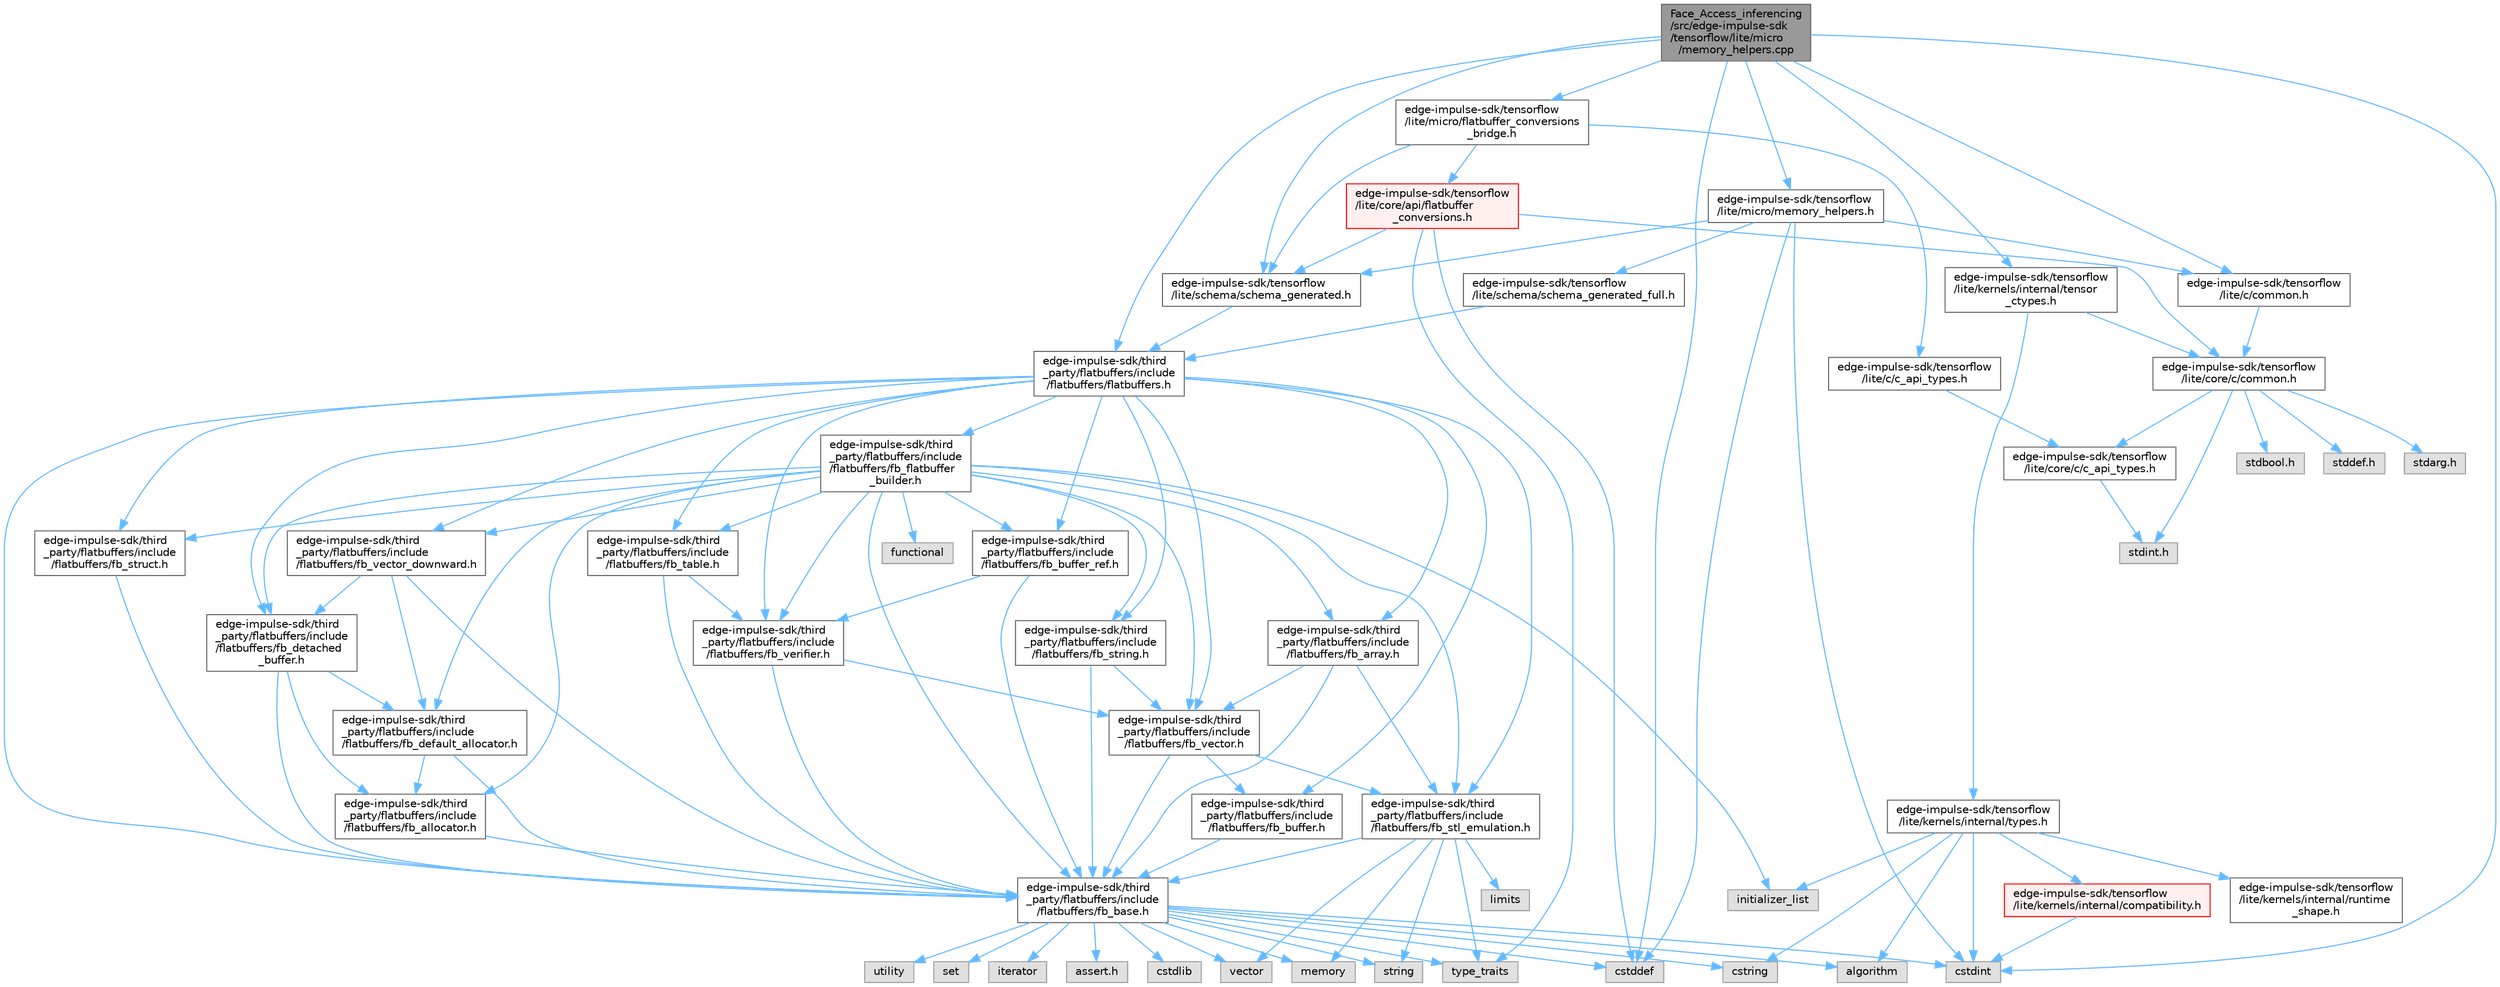 digraph "Face_Access_inferencing/src/edge-impulse-sdk/tensorflow/lite/micro/memory_helpers.cpp"
{
 // LATEX_PDF_SIZE
  bgcolor="transparent";
  edge [fontname=Helvetica,fontsize=10,labelfontname=Helvetica,labelfontsize=10];
  node [fontname=Helvetica,fontsize=10,shape=box,height=0.2,width=0.4];
  Node1 [id="Node000001",label="Face_Access_inferencing\l/src/edge-impulse-sdk\l/tensorflow/lite/micro\l/memory_helpers.cpp",height=0.2,width=0.4,color="gray40", fillcolor="grey60", style="filled", fontcolor="black",tooltip=" "];
  Node1 -> Node2 [id="edge112_Node000001_Node000002",color="steelblue1",style="solid",tooltip=" "];
  Node2 [id="Node000002",label="edge-impulse-sdk/tensorflow\l/lite/micro/memory_helpers.h",height=0.2,width=0.4,color="grey40", fillcolor="white", style="filled",URL="$_face___access__inferencing_2src_2edge-impulse-sdk_2tensorflow_2lite_2micro_2memory__helpers_8h.html",tooltip=" "];
  Node2 -> Node3 [id="edge113_Node000002_Node000003",color="steelblue1",style="solid",tooltip=" "];
  Node3 [id="Node000003",label="cstddef",height=0.2,width=0.4,color="grey60", fillcolor="#E0E0E0", style="filled",tooltip=" "];
  Node2 -> Node4 [id="edge114_Node000002_Node000004",color="steelblue1",style="solid",tooltip=" "];
  Node4 [id="Node000004",label="cstdint",height=0.2,width=0.4,color="grey60", fillcolor="#E0E0E0", style="filled",tooltip=" "];
  Node2 -> Node5 [id="edge115_Node000002_Node000005",color="steelblue1",style="solid",tooltip=" "];
  Node5 [id="Node000005",label="edge-impulse-sdk/tensorflow\l/lite/c/common.h",height=0.2,width=0.4,color="grey40", fillcolor="white", style="filled",URL="$_face___access__inferencing_2src_2edge-impulse-sdk_2tensorflow_2lite_2c_2common_8h.html",tooltip=" "];
  Node5 -> Node6 [id="edge116_Node000005_Node000006",color="steelblue1",style="solid",tooltip=" "];
  Node6 [id="Node000006",label="edge-impulse-sdk/tensorflow\l/lite/core/c/common.h",height=0.2,width=0.4,color="grey40", fillcolor="white", style="filled",URL="$_face___access__inferencing_2src_2edge-impulse-sdk_2tensorflow_2lite_2core_2c_2common_8h.html",tooltip=" "];
  Node6 -> Node7 [id="edge117_Node000006_Node000007",color="steelblue1",style="solid",tooltip=" "];
  Node7 [id="Node000007",label="stdarg.h",height=0.2,width=0.4,color="grey60", fillcolor="#E0E0E0", style="filled",tooltip=" "];
  Node6 -> Node8 [id="edge118_Node000006_Node000008",color="steelblue1",style="solid",tooltip=" "];
  Node8 [id="Node000008",label="stdbool.h",height=0.2,width=0.4,color="grey60", fillcolor="#E0E0E0", style="filled",tooltip=" "];
  Node6 -> Node9 [id="edge119_Node000006_Node000009",color="steelblue1",style="solid",tooltip=" "];
  Node9 [id="Node000009",label="stddef.h",height=0.2,width=0.4,color="grey60", fillcolor="#E0E0E0", style="filled",tooltip=" "];
  Node6 -> Node10 [id="edge120_Node000006_Node000010",color="steelblue1",style="solid",tooltip=" "];
  Node10 [id="Node000010",label="stdint.h",height=0.2,width=0.4,color="grey60", fillcolor="#E0E0E0", style="filled",tooltip=" "];
  Node6 -> Node11 [id="edge121_Node000006_Node000011",color="steelblue1",style="solid",tooltip=" "];
  Node11 [id="Node000011",label="edge-impulse-sdk/tensorflow\l/lite/core/c/c_api_types.h",height=0.2,width=0.4,color="grey40", fillcolor="white", style="filled",URL="$_face___access__inferencing_2src_2edge-impulse-sdk_2tensorflow_2lite_2core_2c_2c__api__types_8h.html",tooltip=" "];
  Node11 -> Node10 [id="edge122_Node000011_Node000010",color="steelblue1",style="solid",tooltip=" "];
  Node2 -> Node12 [id="edge123_Node000002_Node000012",color="steelblue1",style="solid",tooltip=" "];
  Node12 [id="Node000012",label="edge-impulse-sdk/tensorflow\l/lite/schema/schema_generated.h",height=0.2,width=0.4,color="grey40", fillcolor="white", style="filled",URL="$_face___access__inferencing_2src_2edge-impulse-sdk_2tensorflow_2lite_2schema_2schema__generated_8h.html",tooltip=" "];
  Node12 -> Node13 [id="edge124_Node000012_Node000013",color="steelblue1",style="solid",tooltip=" "];
  Node13 [id="Node000013",label="edge-impulse-sdk/third\l_party/flatbuffers/include\l/flatbuffers/flatbuffers.h",height=0.2,width=0.4,color="grey40", fillcolor="white", style="filled",URL="$_face___access__inferencing_2src_2edge-impulse-sdk_2third__party_2flatbuffers_2include_2flatbuffers_2flatbuffers_8h.html",tooltip=" "];
  Node13 -> Node14 [id="edge125_Node000013_Node000014",color="steelblue1",style="solid",tooltip=" "];
  Node14 [id="Node000014",label="edge-impulse-sdk/third\l_party/flatbuffers/include\l/flatbuffers/fb_array.h",height=0.2,width=0.4,color="grey40", fillcolor="white", style="filled",URL="$fb__array_8h.html",tooltip=" "];
  Node14 -> Node15 [id="edge126_Node000014_Node000015",color="steelblue1",style="solid",tooltip=" "];
  Node15 [id="Node000015",label="edge-impulse-sdk/third\l_party/flatbuffers/include\l/flatbuffers/fb_base.h",height=0.2,width=0.4,color="grey40", fillcolor="white", style="filled",URL="$fb__base_8h.html",tooltip=" "];
  Node15 -> Node16 [id="edge127_Node000015_Node000016",color="steelblue1",style="solid",tooltip=" "];
  Node16 [id="Node000016",label="assert.h",height=0.2,width=0.4,color="grey60", fillcolor="#E0E0E0", style="filled",tooltip=" "];
  Node15 -> Node4 [id="edge128_Node000015_Node000004",color="steelblue1",style="solid",tooltip=" "];
  Node15 -> Node3 [id="edge129_Node000015_Node000003",color="steelblue1",style="solid",tooltip=" "];
  Node15 -> Node17 [id="edge130_Node000015_Node000017",color="steelblue1",style="solid",tooltip=" "];
  Node17 [id="Node000017",label="cstdlib",height=0.2,width=0.4,color="grey60", fillcolor="#E0E0E0", style="filled",tooltip=" "];
  Node15 -> Node18 [id="edge131_Node000015_Node000018",color="steelblue1",style="solid",tooltip=" "];
  Node18 [id="Node000018",label="cstring",height=0.2,width=0.4,color="grey60", fillcolor="#E0E0E0", style="filled",tooltip=" "];
  Node15 -> Node19 [id="edge132_Node000015_Node000019",color="steelblue1",style="solid",tooltip=" "];
  Node19 [id="Node000019",label="utility",height=0.2,width=0.4,color="grey60", fillcolor="#E0E0E0", style="filled",tooltip=" "];
  Node15 -> Node20 [id="edge133_Node000015_Node000020",color="steelblue1",style="solid",tooltip=" "];
  Node20 [id="Node000020",label="string",height=0.2,width=0.4,color="grey60", fillcolor="#E0E0E0", style="filled",tooltip=" "];
  Node15 -> Node21 [id="edge134_Node000015_Node000021",color="steelblue1",style="solid",tooltip=" "];
  Node21 [id="Node000021",label="type_traits",height=0.2,width=0.4,color="grey60", fillcolor="#E0E0E0", style="filled",tooltip=" "];
  Node15 -> Node22 [id="edge135_Node000015_Node000022",color="steelblue1",style="solid",tooltip=" "];
  Node22 [id="Node000022",label="vector",height=0.2,width=0.4,color="grey60", fillcolor="#E0E0E0", style="filled",tooltip=" "];
  Node15 -> Node23 [id="edge136_Node000015_Node000023",color="steelblue1",style="solid",tooltip=" "];
  Node23 [id="Node000023",label="set",height=0.2,width=0.4,color="grey60", fillcolor="#E0E0E0", style="filled",tooltip=" "];
  Node15 -> Node24 [id="edge137_Node000015_Node000024",color="steelblue1",style="solid",tooltip=" "];
  Node24 [id="Node000024",label="algorithm",height=0.2,width=0.4,color="grey60", fillcolor="#E0E0E0", style="filled",tooltip=" "];
  Node15 -> Node25 [id="edge138_Node000015_Node000025",color="steelblue1",style="solid",tooltip=" "];
  Node25 [id="Node000025",label="iterator",height=0.2,width=0.4,color="grey60", fillcolor="#E0E0E0", style="filled",tooltip=" "];
  Node15 -> Node26 [id="edge139_Node000015_Node000026",color="steelblue1",style="solid",tooltip=" "];
  Node26 [id="Node000026",label="memory",height=0.2,width=0.4,color="grey60", fillcolor="#E0E0E0", style="filled",tooltip=" "];
  Node14 -> Node27 [id="edge140_Node000014_Node000027",color="steelblue1",style="solid",tooltip=" "];
  Node27 [id="Node000027",label="edge-impulse-sdk/third\l_party/flatbuffers/include\l/flatbuffers/fb_stl_emulation.h",height=0.2,width=0.4,color="grey40", fillcolor="white", style="filled",URL="$fb__stl__emulation_8h.html",tooltip=" "];
  Node27 -> Node15 [id="edge141_Node000027_Node000015",color="steelblue1",style="solid",tooltip=" "];
  Node27 -> Node20 [id="edge142_Node000027_Node000020",color="steelblue1",style="solid",tooltip=" "];
  Node27 -> Node21 [id="edge143_Node000027_Node000021",color="steelblue1",style="solid",tooltip=" "];
  Node27 -> Node22 [id="edge144_Node000027_Node000022",color="steelblue1",style="solid",tooltip=" "];
  Node27 -> Node26 [id="edge145_Node000027_Node000026",color="steelblue1",style="solid",tooltip=" "];
  Node27 -> Node28 [id="edge146_Node000027_Node000028",color="steelblue1",style="solid",tooltip=" "];
  Node28 [id="Node000028",label="limits",height=0.2,width=0.4,color="grey60", fillcolor="#E0E0E0", style="filled",tooltip=" "];
  Node14 -> Node29 [id="edge147_Node000014_Node000029",color="steelblue1",style="solid",tooltip=" "];
  Node29 [id="Node000029",label="edge-impulse-sdk/third\l_party/flatbuffers/include\l/flatbuffers/fb_vector.h",height=0.2,width=0.4,color="grey40", fillcolor="white", style="filled",URL="$fb__vector_8h.html",tooltip=" "];
  Node29 -> Node15 [id="edge148_Node000029_Node000015",color="steelblue1",style="solid",tooltip=" "];
  Node29 -> Node30 [id="edge149_Node000029_Node000030",color="steelblue1",style="solid",tooltip=" "];
  Node30 [id="Node000030",label="edge-impulse-sdk/third\l_party/flatbuffers/include\l/flatbuffers/fb_buffer.h",height=0.2,width=0.4,color="grey40", fillcolor="white", style="filled",URL="$fb__buffer_8h.html",tooltip=" "];
  Node30 -> Node15 [id="edge150_Node000030_Node000015",color="steelblue1",style="solid",tooltip=" "];
  Node29 -> Node27 [id="edge151_Node000029_Node000027",color="steelblue1",style="solid",tooltip=" "];
  Node13 -> Node15 [id="edge152_Node000013_Node000015",color="steelblue1",style="solid",tooltip=" "];
  Node13 -> Node30 [id="edge153_Node000013_Node000030",color="steelblue1",style="solid",tooltip=" "];
  Node13 -> Node31 [id="edge154_Node000013_Node000031",color="steelblue1",style="solid",tooltip=" "];
  Node31 [id="Node000031",label="edge-impulse-sdk/third\l_party/flatbuffers/include\l/flatbuffers/fb_buffer_ref.h",height=0.2,width=0.4,color="grey40", fillcolor="white", style="filled",URL="$fb__buffer__ref_8h.html",tooltip=" "];
  Node31 -> Node15 [id="edge155_Node000031_Node000015",color="steelblue1",style="solid",tooltip=" "];
  Node31 -> Node32 [id="edge156_Node000031_Node000032",color="steelblue1",style="solid",tooltip=" "];
  Node32 [id="Node000032",label="edge-impulse-sdk/third\l_party/flatbuffers/include\l/flatbuffers/fb_verifier.h",height=0.2,width=0.4,color="grey40", fillcolor="white", style="filled",URL="$fb__verifier_8h.html",tooltip=" "];
  Node32 -> Node15 [id="edge157_Node000032_Node000015",color="steelblue1",style="solid",tooltip=" "];
  Node32 -> Node29 [id="edge158_Node000032_Node000029",color="steelblue1",style="solid",tooltip=" "];
  Node13 -> Node33 [id="edge159_Node000013_Node000033",color="steelblue1",style="solid",tooltip=" "];
  Node33 [id="Node000033",label="edge-impulse-sdk/third\l_party/flatbuffers/include\l/flatbuffers/fb_detached\l_buffer.h",height=0.2,width=0.4,color="grey40", fillcolor="white", style="filled",URL="$fb__detached__buffer_8h.html",tooltip=" "];
  Node33 -> Node34 [id="edge160_Node000033_Node000034",color="steelblue1",style="solid",tooltip=" "];
  Node34 [id="Node000034",label="edge-impulse-sdk/third\l_party/flatbuffers/include\l/flatbuffers/fb_allocator.h",height=0.2,width=0.4,color="grey40", fillcolor="white", style="filled",URL="$fb__allocator_8h.html",tooltip=" "];
  Node34 -> Node15 [id="edge161_Node000034_Node000015",color="steelblue1",style="solid",tooltip=" "];
  Node33 -> Node15 [id="edge162_Node000033_Node000015",color="steelblue1",style="solid",tooltip=" "];
  Node33 -> Node35 [id="edge163_Node000033_Node000035",color="steelblue1",style="solid",tooltip=" "];
  Node35 [id="Node000035",label="edge-impulse-sdk/third\l_party/flatbuffers/include\l/flatbuffers/fb_default_allocator.h",height=0.2,width=0.4,color="grey40", fillcolor="white", style="filled",URL="$fb__default__allocator_8h.html",tooltip=" "];
  Node35 -> Node34 [id="edge164_Node000035_Node000034",color="steelblue1",style="solid",tooltip=" "];
  Node35 -> Node15 [id="edge165_Node000035_Node000015",color="steelblue1",style="solid",tooltip=" "];
  Node13 -> Node36 [id="edge166_Node000013_Node000036",color="steelblue1",style="solid",tooltip=" "];
  Node36 [id="Node000036",label="edge-impulse-sdk/third\l_party/flatbuffers/include\l/flatbuffers/fb_flatbuffer\l_builder.h",height=0.2,width=0.4,color="grey40", fillcolor="white", style="filled",URL="$fb__flatbuffer__builder_8h.html",tooltip=" "];
  Node36 -> Node37 [id="edge167_Node000036_Node000037",color="steelblue1",style="solid",tooltip=" "];
  Node37 [id="Node000037",label="functional",height=0.2,width=0.4,color="grey60", fillcolor="#E0E0E0", style="filled",tooltip=" "];
  Node36 -> Node38 [id="edge168_Node000036_Node000038",color="steelblue1",style="solid",tooltip=" "];
  Node38 [id="Node000038",label="initializer_list",height=0.2,width=0.4,color="grey60", fillcolor="#E0E0E0", style="filled",tooltip=" "];
  Node36 -> Node34 [id="edge169_Node000036_Node000034",color="steelblue1",style="solid",tooltip=" "];
  Node36 -> Node14 [id="edge170_Node000036_Node000014",color="steelblue1",style="solid",tooltip=" "];
  Node36 -> Node15 [id="edge171_Node000036_Node000015",color="steelblue1",style="solid",tooltip=" "];
  Node36 -> Node31 [id="edge172_Node000036_Node000031",color="steelblue1",style="solid",tooltip=" "];
  Node36 -> Node35 [id="edge173_Node000036_Node000035",color="steelblue1",style="solid",tooltip=" "];
  Node36 -> Node33 [id="edge174_Node000036_Node000033",color="steelblue1",style="solid",tooltip=" "];
  Node36 -> Node27 [id="edge175_Node000036_Node000027",color="steelblue1",style="solid",tooltip=" "];
  Node36 -> Node39 [id="edge176_Node000036_Node000039",color="steelblue1",style="solid",tooltip=" "];
  Node39 [id="Node000039",label="edge-impulse-sdk/third\l_party/flatbuffers/include\l/flatbuffers/fb_string.h",height=0.2,width=0.4,color="grey40", fillcolor="white", style="filled",URL="$fb__string_8h.html",tooltip=" "];
  Node39 -> Node15 [id="edge177_Node000039_Node000015",color="steelblue1",style="solid",tooltip=" "];
  Node39 -> Node29 [id="edge178_Node000039_Node000029",color="steelblue1",style="solid",tooltip=" "];
  Node36 -> Node40 [id="edge179_Node000036_Node000040",color="steelblue1",style="solid",tooltip=" "];
  Node40 [id="Node000040",label="edge-impulse-sdk/third\l_party/flatbuffers/include\l/flatbuffers/fb_struct.h",height=0.2,width=0.4,color="grey40", fillcolor="white", style="filled",URL="$fb__struct_8h.html",tooltip=" "];
  Node40 -> Node15 [id="edge180_Node000040_Node000015",color="steelblue1",style="solid",tooltip=" "];
  Node36 -> Node41 [id="edge181_Node000036_Node000041",color="steelblue1",style="solid",tooltip=" "];
  Node41 [id="Node000041",label="edge-impulse-sdk/third\l_party/flatbuffers/include\l/flatbuffers/fb_table.h",height=0.2,width=0.4,color="grey40", fillcolor="white", style="filled",URL="$fb__table_8h.html",tooltip=" "];
  Node41 -> Node15 [id="edge182_Node000041_Node000015",color="steelblue1",style="solid",tooltip=" "];
  Node41 -> Node32 [id="edge183_Node000041_Node000032",color="steelblue1",style="solid",tooltip=" "];
  Node36 -> Node29 [id="edge184_Node000036_Node000029",color="steelblue1",style="solid",tooltip=" "];
  Node36 -> Node42 [id="edge185_Node000036_Node000042",color="steelblue1",style="solid",tooltip=" "];
  Node42 [id="Node000042",label="edge-impulse-sdk/third\l_party/flatbuffers/include\l/flatbuffers/fb_vector_downward.h",height=0.2,width=0.4,color="grey40", fillcolor="white", style="filled",URL="$fb__vector__downward_8h.html",tooltip=" "];
  Node42 -> Node15 [id="edge186_Node000042_Node000015",color="steelblue1",style="solid",tooltip=" "];
  Node42 -> Node35 [id="edge187_Node000042_Node000035",color="steelblue1",style="solid",tooltip=" "];
  Node42 -> Node33 [id="edge188_Node000042_Node000033",color="steelblue1",style="solid",tooltip=" "];
  Node36 -> Node32 [id="edge189_Node000036_Node000032",color="steelblue1",style="solid",tooltip=" "];
  Node13 -> Node27 [id="edge190_Node000013_Node000027",color="steelblue1",style="solid",tooltip=" "];
  Node13 -> Node39 [id="edge191_Node000013_Node000039",color="steelblue1",style="solid",tooltip=" "];
  Node13 -> Node40 [id="edge192_Node000013_Node000040",color="steelblue1",style="solid",tooltip=" "];
  Node13 -> Node41 [id="edge193_Node000013_Node000041",color="steelblue1",style="solid",tooltip=" "];
  Node13 -> Node29 [id="edge194_Node000013_Node000029",color="steelblue1",style="solid",tooltip=" "];
  Node13 -> Node42 [id="edge195_Node000013_Node000042",color="steelblue1",style="solid",tooltip=" "];
  Node13 -> Node32 [id="edge196_Node000013_Node000032",color="steelblue1",style="solid",tooltip=" "];
  Node2 -> Node43 [id="edge197_Node000002_Node000043",color="steelblue1",style="solid",tooltip=" "];
  Node43 [id="Node000043",label="edge-impulse-sdk/tensorflow\l/lite/schema/schema_generated_full.h",height=0.2,width=0.4,color="grey40", fillcolor="white", style="filled",URL="$schema__generated__full_8h.html",tooltip=" "];
  Node43 -> Node13 [id="edge198_Node000043_Node000013",color="steelblue1",style="solid",tooltip=" "];
  Node1 -> Node3 [id="edge199_Node000001_Node000003",color="steelblue1",style="solid",tooltip=" "];
  Node1 -> Node4 [id="edge200_Node000001_Node000004",color="steelblue1",style="solid",tooltip=" "];
  Node1 -> Node13 [id="edge201_Node000001_Node000013",color="steelblue1",style="solid",tooltip=" "];
  Node1 -> Node5 [id="edge202_Node000001_Node000005",color="steelblue1",style="solid",tooltip=" "];
  Node1 -> Node44 [id="edge203_Node000001_Node000044",color="steelblue1",style="solid",tooltip=" "];
  Node44 [id="Node000044",label="edge-impulse-sdk/tensorflow\l/lite/kernels/internal/tensor\l_ctypes.h",height=0.2,width=0.4,color="grey40", fillcolor="white", style="filled",URL="$_face___access__inferencing_2src_2edge-impulse-sdk_2tensorflow_2lite_2kernels_2internal_2tensor__ctypes_8h.html",tooltip=" "];
  Node44 -> Node6 [id="edge204_Node000044_Node000006",color="steelblue1",style="solid",tooltip=" "];
  Node44 -> Node45 [id="edge205_Node000044_Node000045",color="steelblue1",style="solid",tooltip=" "];
  Node45 [id="Node000045",label="edge-impulse-sdk/tensorflow\l/lite/kernels/internal/types.h",height=0.2,width=0.4,color="grey40", fillcolor="white", style="filled",URL="$_face___access__inferencing_2src_2edge-impulse-sdk_2tensorflow_2lite_2kernels_2internal_2types_8h.html",tooltip=" "];
  Node45 -> Node24 [id="edge206_Node000045_Node000024",color="steelblue1",style="solid",tooltip=" "];
  Node45 -> Node4 [id="edge207_Node000045_Node000004",color="steelblue1",style="solid",tooltip=" "];
  Node45 -> Node18 [id="edge208_Node000045_Node000018",color="steelblue1",style="solid",tooltip=" "];
  Node45 -> Node38 [id="edge209_Node000045_Node000038",color="steelblue1",style="solid",tooltip=" "];
  Node45 -> Node46 [id="edge210_Node000045_Node000046",color="steelblue1",style="solid",tooltip=" "];
  Node46 [id="Node000046",label="edge-impulse-sdk/tensorflow\l/lite/kernels/internal/compatibility.h",height=0.2,width=0.4,color="red", fillcolor="#FFF0F0", style="filled",URL="$_face___access__inferencing_2src_2edge-impulse-sdk_2tensorflow_2lite_2kernels_2internal_2compatibility_8h.html",tooltip=" "];
  Node46 -> Node4 [id="edge211_Node000046_Node000004",color="steelblue1",style="solid",tooltip=" "];
  Node45 -> Node50 [id="edge212_Node000045_Node000050",color="steelblue1",style="solid",tooltip=" "];
  Node50 [id="Node000050",label="edge-impulse-sdk/tensorflow\l/lite/kernels/internal/runtime\l_shape.h",height=0.2,width=0.4,color="grey40", fillcolor="white", style="filled",URL="$_face___access__inferencing_2src_2edge-impulse-sdk_2tensorflow_2lite_2kernels_2internal_2runtime__shape_8h.html",tooltip=" "];
  Node1 -> Node51 [id="edge213_Node000001_Node000051",color="steelblue1",style="solid",tooltip=" "];
  Node51 [id="Node000051",label="edge-impulse-sdk/tensorflow\l/lite/micro/flatbuffer_conversions\l_bridge.h",height=0.2,width=0.4,color="grey40", fillcolor="white", style="filled",URL="$_face___access__inferencing_2src_2edge-impulse-sdk_2tensorflow_2lite_2micro_2flatbuffer__conversions__bridge_8h.html",tooltip=" "];
  Node51 -> Node52 [id="edge214_Node000051_Node000052",color="steelblue1",style="solid",tooltip=" "];
  Node52 [id="Node000052",label="edge-impulse-sdk/tensorflow\l/lite/c/c_api_types.h",height=0.2,width=0.4,color="grey40", fillcolor="white", style="filled",URL="$_face___access__inferencing_2src_2edge-impulse-sdk_2tensorflow_2lite_2c_2c__api__types_8h.html",tooltip=" "];
  Node52 -> Node11 [id="edge215_Node000052_Node000011",color="steelblue1",style="solid",tooltip=" "];
  Node51 -> Node53 [id="edge216_Node000051_Node000053",color="steelblue1",style="solid",tooltip=" "];
  Node53 [id="Node000053",label="edge-impulse-sdk/tensorflow\l/lite/core/api/flatbuffer\l_conversions.h",height=0.2,width=0.4,color="red", fillcolor="#FFF0F0", style="filled",URL="$_face___access__inferencing_2src_2edge-impulse-sdk_2tensorflow_2lite_2core_2api_2flatbuffer__conversions_8h.html",tooltip=" "];
  Node53 -> Node3 [id="edge217_Node000053_Node000003",color="steelblue1",style="solid",tooltip=" "];
  Node53 -> Node21 [id="edge218_Node000053_Node000021",color="steelblue1",style="solid",tooltip=" "];
  Node53 -> Node6 [id="edge219_Node000053_Node000006",color="steelblue1",style="solid",tooltip=" "];
  Node53 -> Node12 [id="edge220_Node000053_Node000012",color="steelblue1",style="solid",tooltip=" "];
  Node51 -> Node12 [id="edge221_Node000051_Node000012",color="steelblue1",style="solid",tooltip=" "];
  Node1 -> Node12 [id="edge222_Node000001_Node000012",color="steelblue1",style="solid",tooltip=" "];
}
